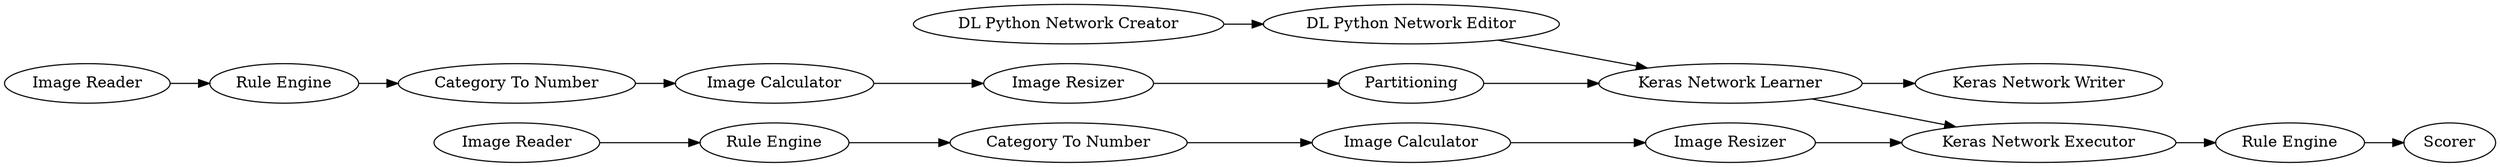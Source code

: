 digraph {
	361 -> 362
	294 -> 355
	355 -> 314
	365 -> 366
	314 -> 312
	362 -> 360
	300 -> 294
	359 -> 361
	367 -> 361
	358 -> 359
	366 -> 367
	312 -> 356
	359 -> 369
	357 -> 358
	363 -> 364
	364 -> 365
	356 -> 359
	314 [label="Image Calculator"]
	357 [label="DL Python Network Creator"]
	366 [label="Image Calculator"]
	359 [label="Keras Network Learner"]
	294 [label="Rule Engine"]
	362 [label="Rule Engine"]
	355 [label="Category To Number"]
	365 [label="Category To Number"]
	358 [label="DL Python Network Editor"]
	367 [label="Image Resizer"]
	356 [label=Partitioning]
	300 [label="Image Reader"]
	369 [label="Keras Network Writer"]
	360 [label=Scorer]
	312 [label="Image Resizer"]
	361 [label="Keras Network Executor"]
	363 [label="Image Reader"]
	364 [label="Rule Engine"]
	rankdir=LR
}
